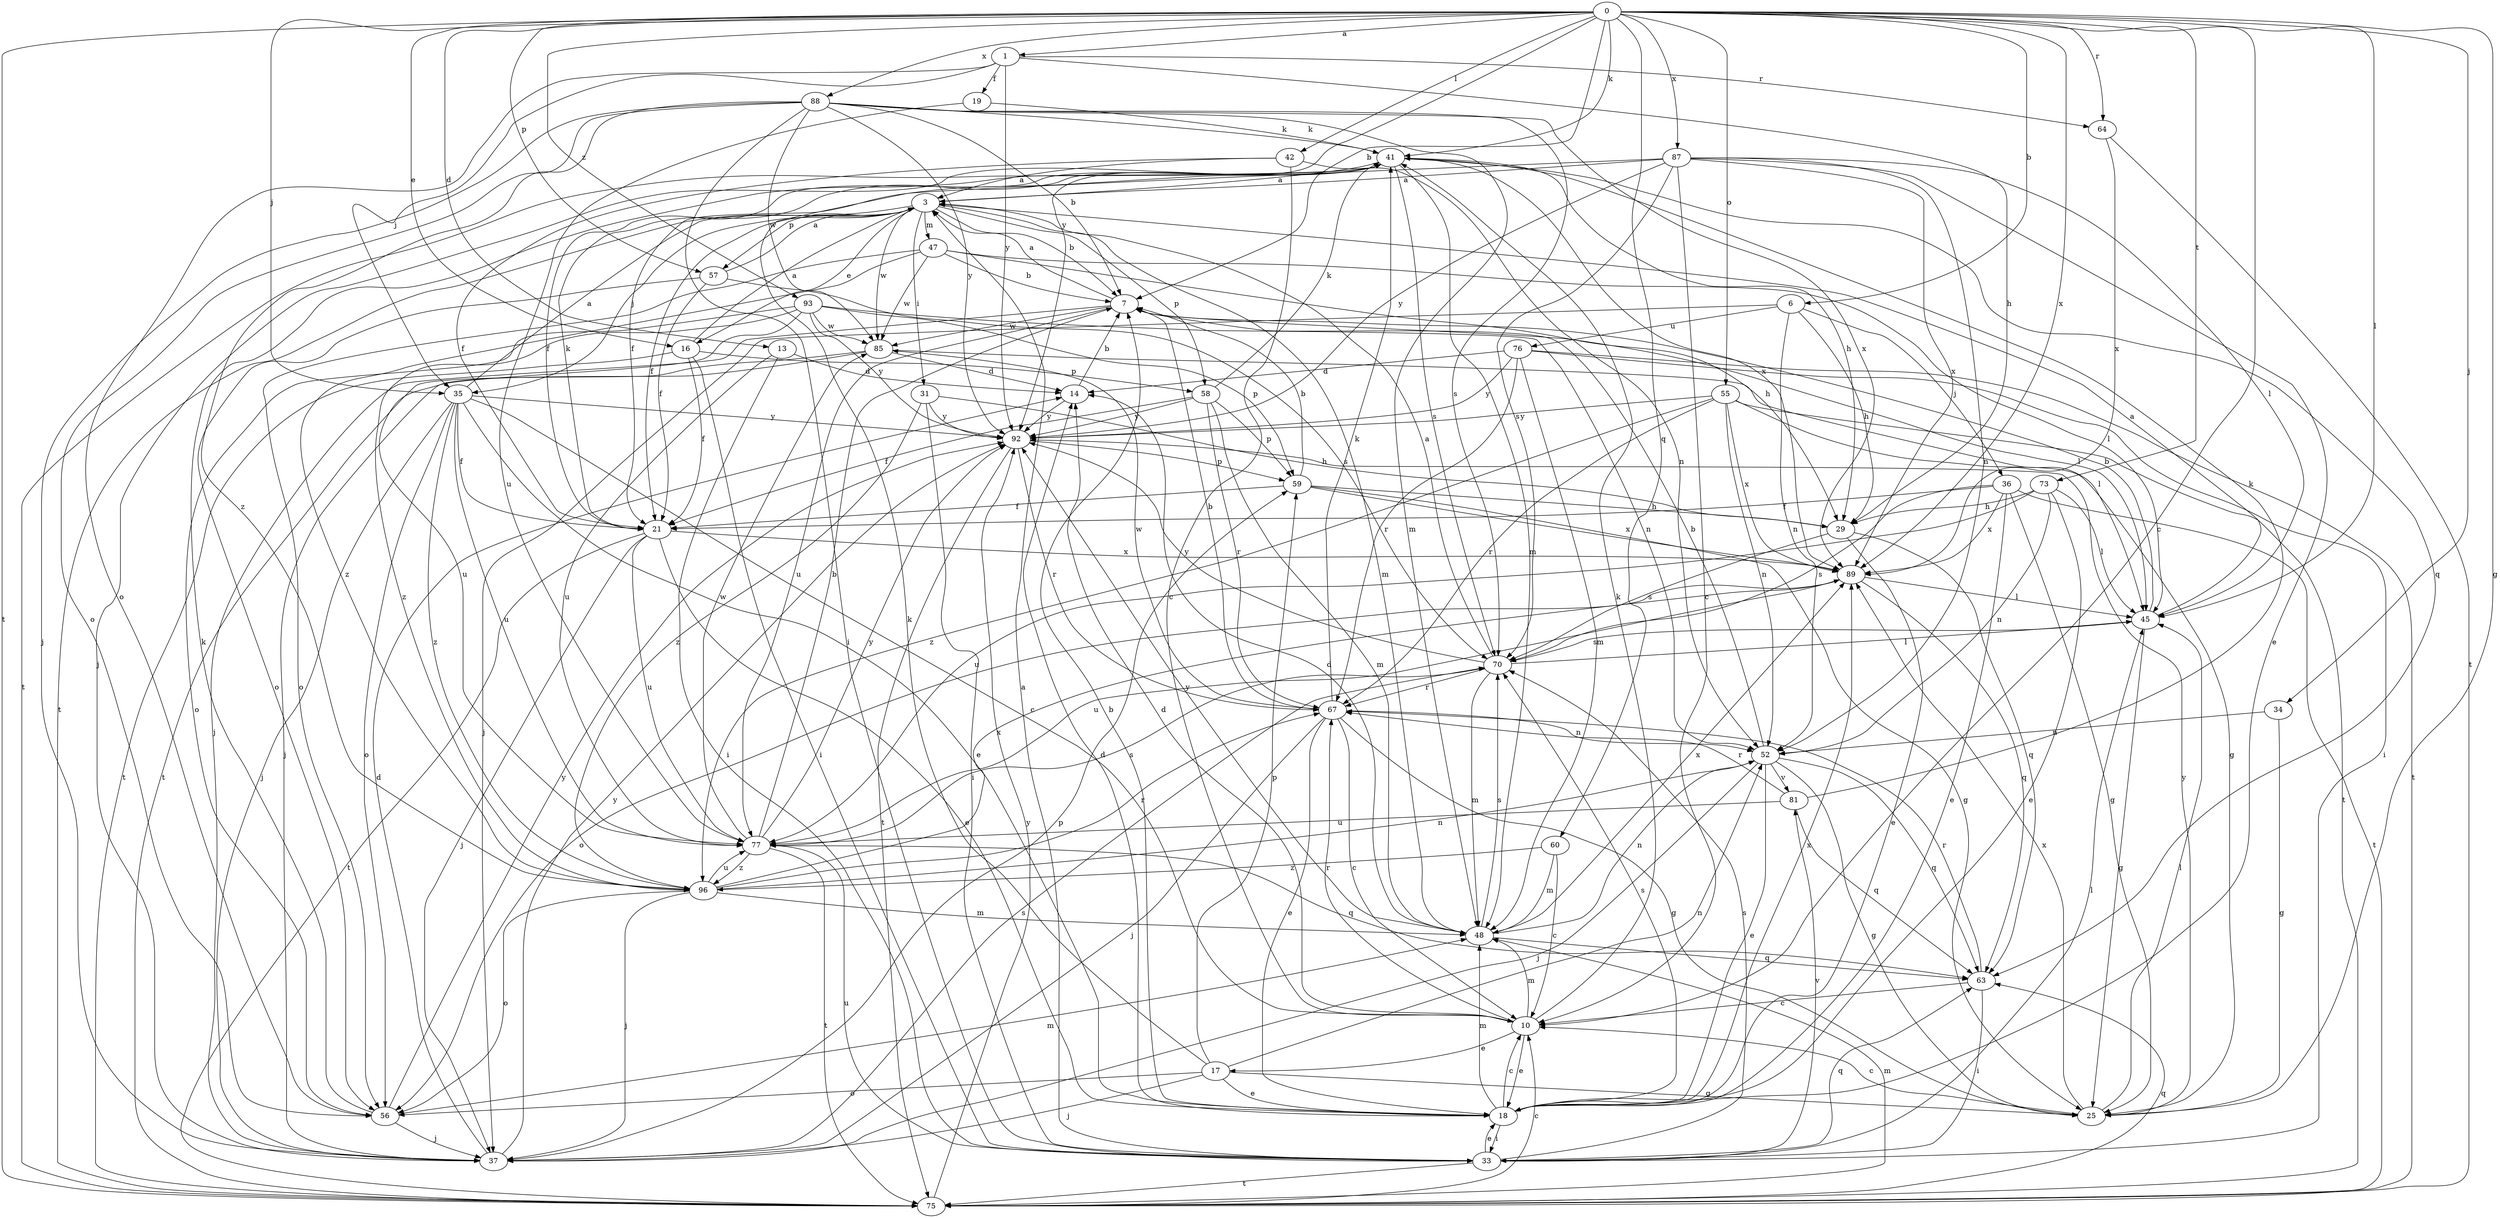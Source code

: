 strict digraph  {
0;
1;
3;
6;
7;
10;
13;
14;
16;
17;
18;
19;
21;
25;
29;
31;
33;
34;
35;
36;
37;
41;
42;
45;
47;
48;
52;
55;
56;
57;
58;
59;
60;
63;
64;
67;
70;
73;
75;
76;
77;
81;
85;
87;
88;
89;
92;
93;
96;
0 -> 1  [label=a];
0 -> 6  [label=b];
0 -> 7  [label=b];
0 -> 10  [label=c];
0 -> 13  [label=d];
0 -> 16  [label=e];
0 -> 25  [label=g];
0 -> 34  [label=j];
0 -> 35  [label=j];
0 -> 41  [label=k];
0 -> 42  [label=l];
0 -> 45  [label=l];
0 -> 55  [label=o];
0 -> 57  [label=p];
0 -> 60  [label=q];
0 -> 64  [label=r];
0 -> 73  [label=t];
0 -> 75  [label=t];
0 -> 87  [label=x];
0 -> 88  [label=x];
0 -> 89  [label=x];
0 -> 92  [label=y];
0 -> 93  [label=z];
1 -> 19  [label=f];
1 -> 29  [label=h];
1 -> 35  [label=j];
1 -> 56  [label=o];
1 -> 64  [label=r];
1 -> 92  [label=y];
3 -> 7  [label=b];
3 -> 16  [label=e];
3 -> 21  [label=f];
3 -> 31  [label=i];
3 -> 35  [label=j];
3 -> 47  [label=m];
3 -> 48  [label=m];
3 -> 57  [label=p];
3 -> 58  [label=p];
3 -> 75  [label=t];
3 -> 85  [label=w];
6 -> 29  [label=h];
6 -> 36  [label=j];
6 -> 37  [label=j];
6 -> 52  [label=n];
6 -> 76  [label=u];
7 -> 3  [label=a];
7 -> 37  [label=j];
7 -> 45  [label=l];
7 -> 77  [label=u];
7 -> 85  [label=w];
10 -> 14  [label=d];
10 -> 17  [label=e];
10 -> 18  [label=e];
10 -> 41  [label=k];
10 -> 48  [label=m];
10 -> 67  [label=r];
13 -> 14  [label=d];
13 -> 33  [label=i];
13 -> 77  [label=u];
14 -> 7  [label=b];
14 -> 92  [label=y];
16 -> 3  [label=a];
16 -> 21  [label=f];
16 -> 33  [label=i];
16 -> 58  [label=p];
16 -> 75  [label=t];
17 -> 18  [label=e];
17 -> 25  [label=g];
17 -> 37  [label=j];
17 -> 41  [label=k];
17 -> 52  [label=n];
17 -> 56  [label=o];
17 -> 59  [label=p];
18 -> 7  [label=b];
18 -> 10  [label=c];
18 -> 14  [label=d];
18 -> 33  [label=i];
18 -> 48  [label=m];
18 -> 70  [label=s];
18 -> 89  [label=x];
19 -> 41  [label=k];
19 -> 77  [label=u];
21 -> 18  [label=e];
21 -> 37  [label=j];
21 -> 41  [label=k];
21 -> 75  [label=t];
21 -> 77  [label=u];
21 -> 89  [label=x];
25 -> 10  [label=c];
25 -> 45  [label=l];
25 -> 89  [label=x];
25 -> 92  [label=y];
29 -> 18  [label=e];
29 -> 63  [label=q];
29 -> 70  [label=s];
31 -> 29  [label=h];
31 -> 33  [label=i];
31 -> 92  [label=y];
31 -> 96  [label=z];
33 -> 3  [label=a];
33 -> 18  [label=e];
33 -> 45  [label=l];
33 -> 63  [label=q];
33 -> 70  [label=s];
33 -> 75  [label=t];
33 -> 77  [label=u];
33 -> 81  [label=v];
34 -> 25  [label=g];
34 -> 52  [label=n];
35 -> 3  [label=a];
35 -> 10  [label=c];
35 -> 18  [label=e];
35 -> 21  [label=f];
35 -> 37  [label=j];
35 -> 56  [label=o];
35 -> 77  [label=u];
35 -> 92  [label=y];
35 -> 96  [label=z];
36 -> 18  [label=e];
36 -> 21  [label=f];
36 -> 25  [label=g];
36 -> 70  [label=s];
36 -> 75  [label=t];
36 -> 89  [label=x];
37 -> 14  [label=d];
37 -> 59  [label=p];
37 -> 70  [label=s];
37 -> 92  [label=y];
41 -> 3  [label=a];
41 -> 21  [label=f];
41 -> 29  [label=h];
41 -> 37  [label=j];
41 -> 48  [label=m];
41 -> 63  [label=q];
41 -> 70  [label=s];
41 -> 75  [label=t];
41 -> 89  [label=x];
42 -> 3  [label=a];
42 -> 10  [label=c];
42 -> 21  [label=f];
42 -> 52  [label=n];
45 -> 3  [label=a];
45 -> 7  [label=b];
45 -> 25  [label=g];
45 -> 70  [label=s];
47 -> 7  [label=b];
47 -> 29  [label=h];
47 -> 45  [label=l];
47 -> 56  [label=o];
47 -> 85  [label=w];
47 -> 96  [label=z];
48 -> 14  [label=d];
48 -> 52  [label=n];
48 -> 63  [label=q];
48 -> 70  [label=s];
48 -> 89  [label=x];
48 -> 92  [label=y];
52 -> 7  [label=b];
52 -> 18  [label=e];
52 -> 25  [label=g];
52 -> 37  [label=j];
52 -> 63  [label=q];
52 -> 81  [label=v];
55 -> 25  [label=g];
55 -> 52  [label=n];
55 -> 67  [label=r];
55 -> 75  [label=t];
55 -> 89  [label=x];
55 -> 92  [label=y];
55 -> 96  [label=z];
56 -> 37  [label=j];
56 -> 41  [label=k];
56 -> 48  [label=m];
56 -> 92  [label=y];
57 -> 3  [label=a];
57 -> 21  [label=f];
57 -> 56  [label=o];
57 -> 70  [label=s];
58 -> 21  [label=f];
58 -> 41  [label=k];
58 -> 48  [label=m];
58 -> 59  [label=p];
58 -> 67  [label=r];
58 -> 92  [label=y];
59 -> 7  [label=b];
59 -> 21  [label=f];
59 -> 25  [label=g];
59 -> 29  [label=h];
59 -> 89  [label=x];
60 -> 10  [label=c];
60 -> 48  [label=m];
60 -> 96  [label=z];
63 -> 10  [label=c];
63 -> 33  [label=i];
63 -> 67  [label=r];
64 -> 75  [label=t];
64 -> 89  [label=x];
67 -> 7  [label=b];
67 -> 10  [label=c];
67 -> 18  [label=e];
67 -> 25  [label=g];
67 -> 37  [label=j];
67 -> 41  [label=k];
67 -> 52  [label=n];
67 -> 85  [label=w];
70 -> 3  [label=a];
70 -> 45  [label=l];
70 -> 48  [label=m];
70 -> 67  [label=r];
70 -> 92  [label=y];
73 -> 18  [label=e];
73 -> 29  [label=h];
73 -> 45  [label=l];
73 -> 52  [label=n];
73 -> 77  [label=u];
75 -> 10  [label=c];
75 -> 48  [label=m];
75 -> 63  [label=q];
75 -> 92  [label=y];
76 -> 14  [label=d];
76 -> 33  [label=i];
76 -> 48  [label=m];
76 -> 67  [label=r];
76 -> 75  [label=t];
76 -> 92  [label=y];
77 -> 7  [label=b];
77 -> 63  [label=q];
77 -> 70  [label=s];
77 -> 75  [label=t];
77 -> 85  [label=w];
77 -> 92  [label=y];
77 -> 96  [label=z];
81 -> 41  [label=k];
81 -> 63  [label=q];
81 -> 67  [label=r];
81 -> 77  [label=u];
85 -> 14  [label=d];
85 -> 37  [label=j];
85 -> 45  [label=l];
85 -> 75  [label=t];
87 -> 3  [label=a];
87 -> 10  [label=c];
87 -> 18  [label=e];
87 -> 21  [label=f];
87 -> 45  [label=l];
87 -> 52  [label=n];
87 -> 70  [label=s];
87 -> 89  [label=x];
87 -> 92  [label=y];
88 -> 7  [label=b];
88 -> 33  [label=i];
88 -> 37  [label=j];
88 -> 41  [label=k];
88 -> 48  [label=m];
88 -> 56  [label=o];
88 -> 70  [label=s];
88 -> 85  [label=w];
88 -> 89  [label=x];
88 -> 92  [label=y];
88 -> 96  [label=z];
89 -> 45  [label=l];
89 -> 56  [label=o];
89 -> 63  [label=q];
89 -> 77  [label=u];
92 -> 59  [label=p];
92 -> 67  [label=r];
92 -> 75  [label=t];
93 -> 52  [label=n];
93 -> 56  [label=o];
93 -> 59  [label=p];
93 -> 77  [label=u];
93 -> 85  [label=w];
93 -> 92  [label=y];
93 -> 96  [label=z];
96 -> 37  [label=j];
96 -> 48  [label=m];
96 -> 52  [label=n];
96 -> 56  [label=o];
96 -> 67  [label=r];
96 -> 77  [label=u];
96 -> 89  [label=x];
}
